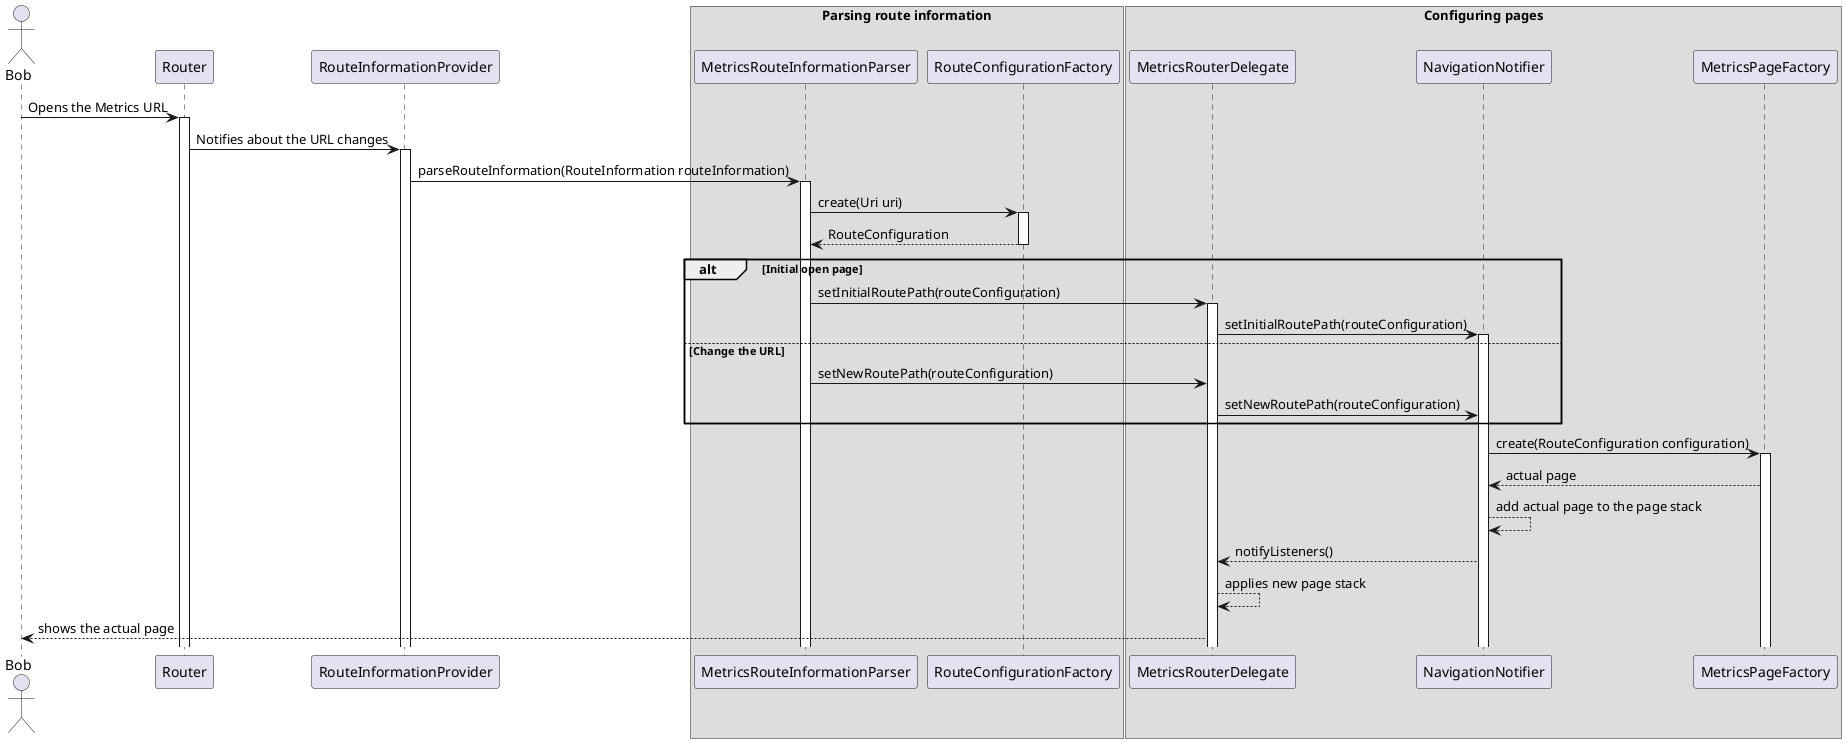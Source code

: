 
@startuml navigation_sequence_diagram

actor Bob

participant Router
participant RouteInformationProvider

box Parsing route information
participant MetricsRouteInformationParser
participant RouteConfigurationFactory
endbox

box Configuring pages
participant MetricsRouterDelegate
participant NavigationNotifier
participant MetricsPageFactory
endbox

Bob -> Router : Opens the Metrics URL
activate Router

Router -> RouteInformationProvider : Notifies about the URL changes
activate RouteInformationProvider

RouteInformationProvider -> MetricsRouteInformationParser : parseRouteInformation(RouteInformation routeInformation)
activate MetricsRouteInformationParser

MetricsRouteInformationParser -> RouteConfigurationFactory : create(Uri uri)
activate RouteConfigurationFactory

return RouteConfiguration

alt Initial open page
    MetricsRouteInformationParser -> MetricsRouterDelegate : setInitialRoutePath(routeConfiguration)
    activate MetricsRouterDelegate

    MetricsRouterDelegate -> NavigationNotifier : setInitialRoutePath(routeConfiguration)
    activate NavigationNotifier
else Change the URL
    MetricsRouteInformationParser -> MetricsRouterDelegate : setNewRoutePath(routeConfiguration)

    MetricsRouterDelegate -> NavigationNotifier : setNewRoutePath(routeConfiguration)
end

NavigationNotifier -> MetricsPageFactory : create(RouteConfiguration configuration)
activate MetricsPageFactory

MetricsPageFactory --> NavigationNotifier : actual page

NavigationNotifier --> NavigationNotifier : add actual page to the page stack

NavigationNotifier --> MetricsRouterDelegate: notifyListeners()

MetricsRouterDelegate --> MetricsRouterDelegate: applies new page stack

MetricsRouterDelegate --> Bob : shows the actual page

@enduml
